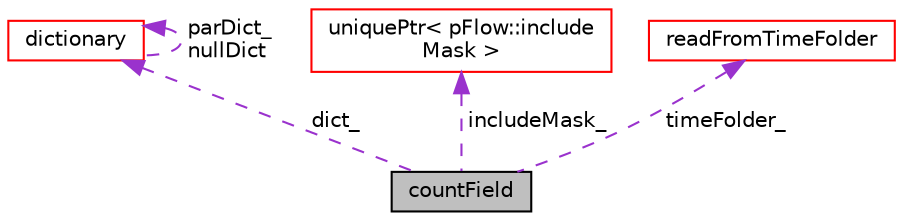 digraph "countField"
{
 // LATEX_PDF_SIZE
  edge [fontname="Helvetica",fontsize="10",labelfontname="Helvetica",labelfontsize="10"];
  node [fontname="Helvetica",fontsize="10",shape=record];
  Node1 [label="countField",height=0.2,width=0.4,color="black", fillcolor="grey75", style="filled", fontcolor="black",tooltip=" "];
  Node2 -> Node1 [dir="back",color="darkorchid3",fontsize="10",style="dashed",label=" dict_" ,fontname="Helvetica"];
  Node2 [label="dictionary",height=0.2,width=0.4,color="red", fillcolor="white", style="filled",URL="$classpFlow_1_1dictionary.html",tooltip="Dictionary holds a set of data entries or sub-dictionaries that are enclosed in a curely braces or ar..."];
  Node2 -> Node2 [dir="back",color="darkorchid3",fontsize="10",style="dashed",label=" parDict_\nnullDict" ,fontname="Helvetica"];
  Node11 -> Node1 [dir="back",color="darkorchid3",fontsize="10",style="dashed",label=" includeMask_" ,fontname="Helvetica"];
  Node11 [label="uniquePtr\< pFlow::include\lMask \>",height=0.2,width=0.4,color="red", fillcolor="white", style="filled",URL="$classpFlow_1_1uniquePtr.html",tooltip=" "];
  Node15 -> Node1 [dir="back",color="darkorchid3",fontsize="10",style="dashed",label=" timeFolder_" ,fontname="Helvetica"];
  Node15 [label="readFromTimeFolder",height=0.2,width=0.4,color="red", fillcolor="white", style="filled",URL="$classpFlow_1_1readFromTimeFolder.html",tooltip=" "];
}
